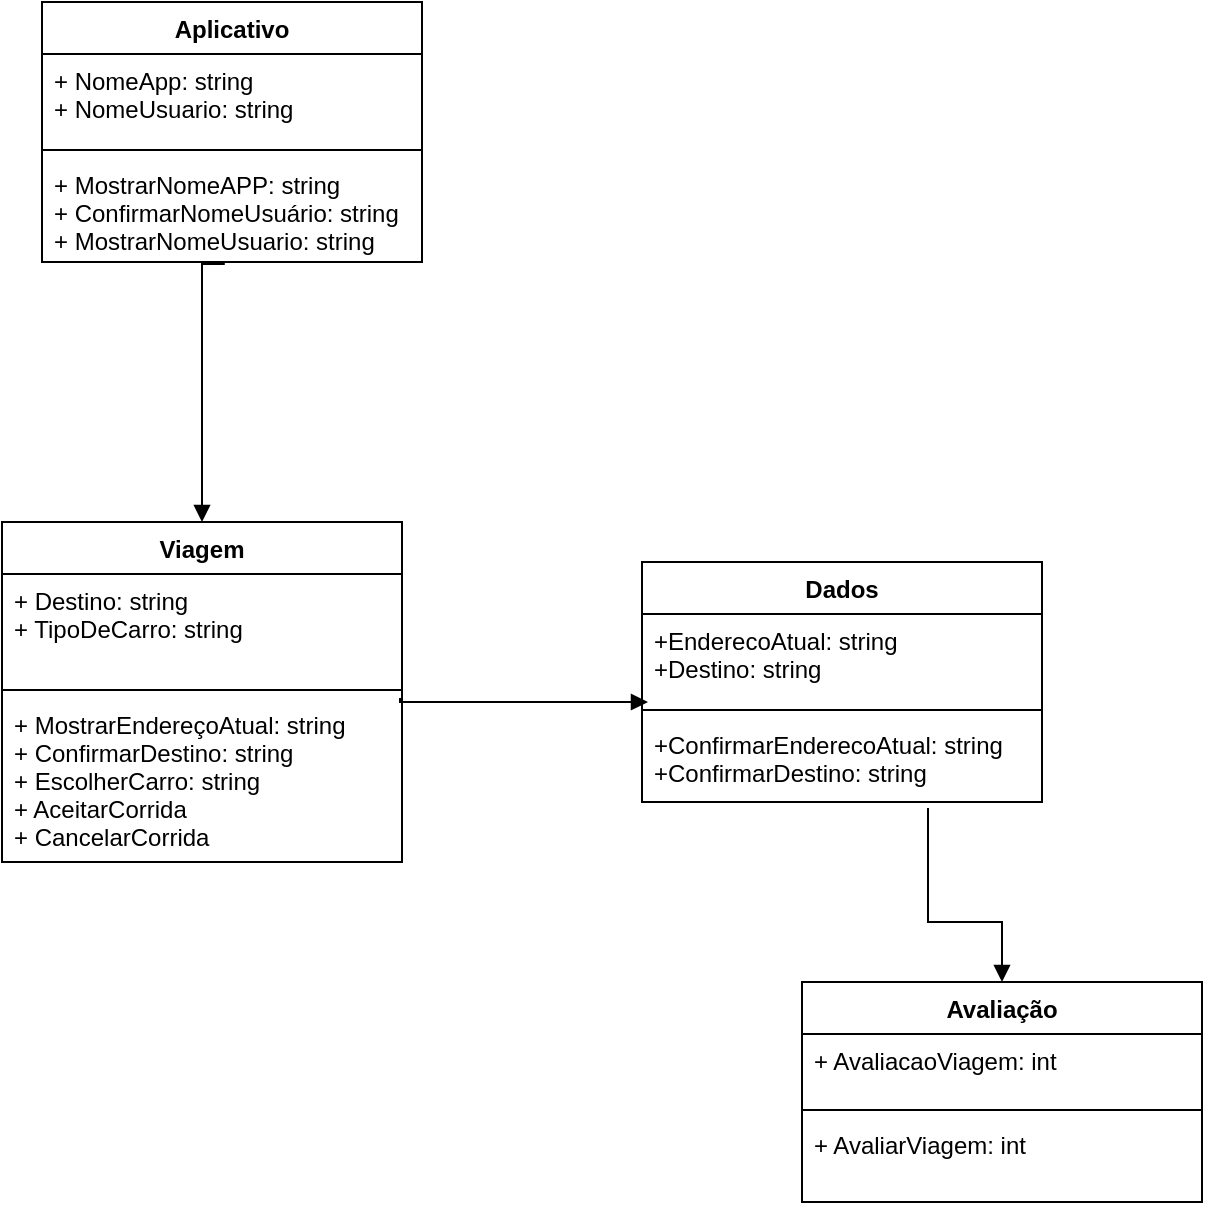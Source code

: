 <mxfile version="20.5.0" type="github"><diagram id="1ZJ93SVHV-DiIpmig59v" name="Página-1"><mxGraphModel dx="868" dy="460" grid="1" gridSize="10" guides="1" tooltips="1" connect="1" arrows="1" fold="1" page="1" pageScale="1" pageWidth="827" pageHeight="1169" math="0" shadow="0"><root><mxCell id="0"/><mxCell id="1" parent="0"/><mxCell id="ts8pkDnsec2Y6bOZJocX-7" value="Aplicativo" style="swimlane;fontStyle=1;align=center;verticalAlign=top;childLayout=stackLayout;horizontal=1;startSize=26;horizontalStack=0;resizeParent=1;resizeParentMax=0;resizeLast=0;collapsible=1;marginBottom=0;" vertex="1" parent="1"><mxGeometry x="70" y="40" width="190" height="130" as="geometry"/></mxCell><mxCell id="ts8pkDnsec2Y6bOZJocX-8" value="+ NomeApp: string&#10;+ NomeUsuario: string" style="text;strokeColor=none;fillColor=none;align=left;verticalAlign=top;spacingLeft=4;spacingRight=4;overflow=hidden;rotatable=0;points=[[0,0.5],[1,0.5]];portConstraint=eastwest;" vertex="1" parent="ts8pkDnsec2Y6bOZJocX-7"><mxGeometry y="26" width="190" height="44" as="geometry"/></mxCell><mxCell id="ts8pkDnsec2Y6bOZJocX-9" value="" style="line;strokeWidth=1;fillColor=none;align=left;verticalAlign=middle;spacingTop=-1;spacingLeft=3;spacingRight=3;rotatable=0;labelPosition=right;points=[];portConstraint=eastwest;strokeColor=inherit;" vertex="1" parent="ts8pkDnsec2Y6bOZJocX-7"><mxGeometry y="70" width="190" height="8" as="geometry"/></mxCell><mxCell id="ts8pkDnsec2Y6bOZJocX-10" value="+ MostrarNomeAPP: string&#10;+ ConfirmarNomeUsuário: string&#10;+ MostrarNomeUsuario: string" style="text;strokeColor=none;fillColor=none;align=left;verticalAlign=top;spacingLeft=4;spacingRight=4;overflow=hidden;rotatable=0;points=[[0,0.5],[1,0.5]];portConstraint=eastwest;" vertex="1" parent="ts8pkDnsec2Y6bOZJocX-7"><mxGeometry y="78" width="190" height="52" as="geometry"/></mxCell><mxCell id="ts8pkDnsec2Y6bOZJocX-12" value="" style="endArrow=block;endFill=1;html=1;edgeStyle=orthogonalEdgeStyle;align=left;verticalAlign=top;rounded=0;exitX=0.481;exitY=1.019;exitDx=0;exitDy=0;exitPerimeter=0;entryX=0.5;entryY=0;entryDx=0;entryDy=0;" edge="1" parent="1" source="ts8pkDnsec2Y6bOZJocX-10" target="ts8pkDnsec2Y6bOZJocX-14"><mxGeometry x="-1" relative="1" as="geometry"><mxPoint x="330" y="130" as="sourcePoint"/><mxPoint x="160" y="230" as="targetPoint"/><Array as="points"><mxPoint x="150" y="171"/></Array></mxGeometry></mxCell><mxCell id="ts8pkDnsec2Y6bOZJocX-14" value="Viagem" style="swimlane;fontStyle=1;align=center;verticalAlign=top;childLayout=stackLayout;horizontal=1;startSize=26;horizontalStack=0;resizeParent=1;resizeParentMax=0;resizeLast=0;collapsible=1;marginBottom=0;" vertex="1" parent="1"><mxGeometry x="50" y="300" width="200" height="170" as="geometry"/></mxCell><mxCell id="ts8pkDnsec2Y6bOZJocX-15" value="+ Destino: string&#10;+ TipoDeCarro: string" style="text;strokeColor=none;fillColor=none;align=left;verticalAlign=top;spacingLeft=4;spacingRight=4;overflow=hidden;rotatable=0;points=[[0,0.5],[1,0.5]];portConstraint=eastwest;" vertex="1" parent="ts8pkDnsec2Y6bOZJocX-14"><mxGeometry y="26" width="200" height="54" as="geometry"/></mxCell><mxCell id="ts8pkDnsec2Y6bOZJocX-16" value="" style="line;strokeWidth=1;fillColor=none;align=left;verticalAlign=middle;spacingTop=-1;spacingLeft=3;spacingRight=3;rotatable=0;labelPosition=right;points=[];portConstraint=eastwest;strokeColor=inherit;" vertex="1" parent="ts8pkDnsec2Y6bOZJocX-14"><mxGeometry y="80" width="200" height="8" as="geometry"/></mxCell><mxCell id="ts8pkDnsec2Y6bOZJocX-17" value="+ MostrarEndereçoAtual: string&#10;+ ConfirmarDestino: string&#10;+ EscolherCarro: string&#10;+ AceitarCorrida&#10;+ CancelarCorrida" style="text;strokeColor=none;fillColor=none;align=left;verticalAlign=top;spacingLeft=4;spacingRight=4;overflow=hidden;rotatable=0;points=[[0,0.5],[1,0.5]];portConstraint=eastwest;" vertex="1" parent="ts8pkDnsec2Y6bOZJocX-14"><mxGeometry y="88" width="200" height="82" as="geometry"/></mxCell><mxCell id="ts8pkDnsec2Y6bOZJocX-20" value="" style="endArrow=block;endFill=1;html=1;edgeStyle=orthogonalEdgeStyle;align=left;verticalAlign=top;rounded=0;exitX=0.995;exitY=0;exitDx=0;exitDy=0;exitPerimeter=0;entryX=0.015;entryY=1;entryDx=0;entryDy=0;entryPerimeter=0;" edge="1" parent="1" source="ts8pkDnsec2Y6bOZJocX-17" target="ts8pkDnsec2Y6bOZJocX-27"><mxGeometry x="-1" relative="1" as="geometry"><mxPoint x="460.0" y="330.498" as="sourcePoint"/><mxPoint x="360" y="390" as="targetPoint"/><Array as="points"><mxPoint x="249" y="390"/></Array></mxGeometry></mxCell><mxCell id="ts8pkDnsec2Y6bOZJocX-22" value="Avaliação" style="swimlane;fontStyle=1;align=center;verticalAlign=top;childLayout=stackLayout;horizontal=1;startSize=26;horizontalStack=0;resizeParent=1;resizeParentMax=0;resizeLast=0;collapsible=1;marginBottom=0;" vertex="1" parent="1"><mxGeometry x="450" y="530" width="200" height="110" as="geometry"/></mxCell><mxCell id="ts8pkDnsec2Y6bOZJocX-23" value="+ AvaliacaoViagem: int" style="text;strokeColor=none;fillColor=none;align=left;verticalAlign=top;spacingLeft=4;spacingRight=4;overflow=hidden;rotatable=0;points=[[0,0.5],[1,0.5]];portConstraint=eastwest;" vertex="1" parent="ts8pkDnsec2Y6bOZJocX-22"><mxGeometry y="26" width="200" height="34" as="geometry"/></mxCell><mxCell id="ts8pkDnsec2Y6bOZJocX-24" value="" style="line;strokeWidth=1;fillColor=none;align=left;verticalAlign=middle;spacingTop=-1;spacingLeft=3;spacingRight=3;rotatable=0;labelPosition=right;points=[];portConstraint=eastwest;strokeColor=inherit;" vertex="1" parent="ts8pkDnsec2Y6bOZJocX-22"><mxGeometry y="60" width="200" height="8" as="geometry"/></mxCell><mxCell id="ts8pkDnsec2Y6bOZJocX-25" value="+ AvaliarViagem: int" style="text;strokeColor=none;fillColor=none;align=left;verticalAlign=top;spacingLeft=4;spacingRight=4;overflow=hidden;rotatable=0;points=[[0,0.5],[1,0.5]];portConstraint=eastwest;" vertex="1" parent="ts8pkDnsec2Y6bOZJocX-22"><mxGeometry y="68" width="200" height="42" as="geometry"/></mxCell><mxCell id="ts8pkDnsec2Y6bOZJocX-26" value="Dados" style="swimlane;fontStyle=1;align=center;verticalAlign=top;childLayout=stackLayout;horizontal=1;startSize=26;horizontalStack=0;resizeParent=1;resizeParentMax=0;resizeLast=0;collapsible=1;marginBottom=0;" vertex="1" parent="1"><mxGeometry x="370" y="320" width="200" height="120" as="geometry"/></mxCell><mxCell id="ts8pkDnsec2Y6bOZJocX-27" value="+EnderecoAtual: string&#10;+Destino: string" style="text;strokeColor=none;fillColor=none;align=left;verticalAlign=top;spacingLeft=4;spacingRight=4;overflow=hidden;rotatable=0;points=[[0,0.5],[1,0.5]];portConstraint=eastwest;" vertex="1" parent="ts8pkDnsec2Y6bOZJocX-26"><mxGeometry y="26" width="200" height="44" as="geometry"/></mxCell><mxCell id="ts8pkDnsec2Y6bOZJocX-28" value="" style="line;strokeWidth=1;fillColor=none;align=left;verticalAlign=middle;spacingTop=-1;spacingLeft=3;spacingRight=3;rotatable=0;labelPosition=right;points=[];portConstraint=eastwest;strokeColor=inherit;" vertex="1" parent="ts8pkDnsec2Y6bOZJocX-26"><mxGeometry y="70" width="200" height="8" as="geometry"/></mxCell><mxCell id="ts8pkDnsec2Y6bOZJocX-29" value="+ConfirmarEnderecoAtual: string&#10;+ConfirmarDestino: string" style="text;strokeColor=none;fillColor=none;align=left;verticalAlign=top;spacingLeft=4;spacingRight=4;overflow=hidden;rotatable=0;points=[[0,0.5],[1,0.5]];portConstraint=eastwest;" vertex="1" parent="ts8pkDnsec2Y6bOZJocX-26"><mxGeometry y="78" width="200" height="42" as="geometry"/></mxCell><mxCell id="ts8pkDnsec2Y6bOZJocX-30" value="" style="endArrow=block;endFill=1;html=1;edgeStyle=orthogonalEdgeStyle;align=left;verticalAlign=top;rounded=0;entryX=0.5;entryY=0;entryDx=0;entryDy=0;exitX=0.715;exitY=1.071;exitDx=0;exitDy=0;exitPerimeter=0;" edge="1" parent="1" source="ts8pkDnsec2Y6bOZJocX-29" target="ts8pkDnsec2Y6bOZJocX-22"><mxGeometry x="-1" relative="1" as="geometry"><mxPoint x="157" y="480" as="sourcePoint"/><mxPoint x="481" y="450" as="targetPoint"/><Array as="points"><mxPoint x="513" y="500"/><mxPoint x="550" y="500"/></Array></mxGeometry></mxCell></root></mxGraphModel></diagram></mxfile>